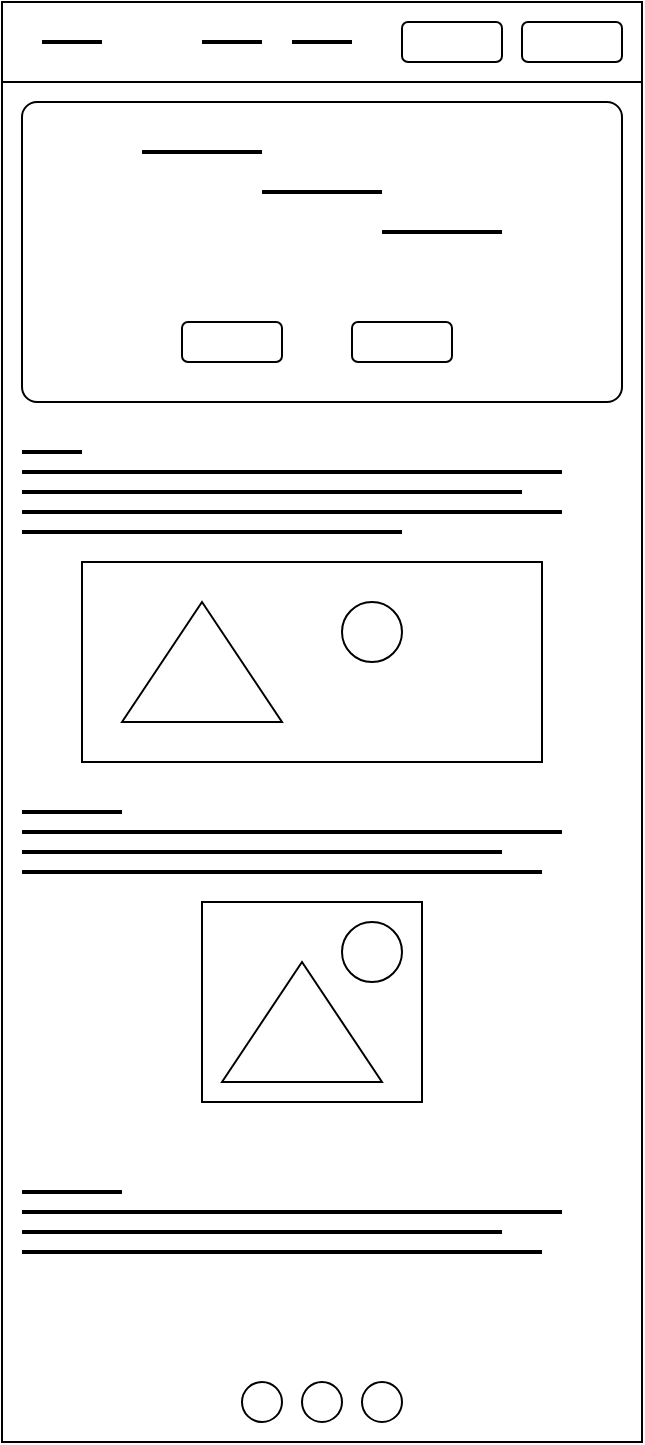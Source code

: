 <mxfile version="24.7.17">
  <diagram id="a3rCaW3_80exvVeCSIfu" name="Page-1">
    <mxGraphModel dx="1434" dy="884" grid="1" gridSize="10" guides="1" tooltips="1" connect="1" arrows="1" fold="1" page="1" pageScale="1" pageWidth="827" pageHeight="1169" math="0" shadow="0">
      <root>
        <mxCell id="0" />
        <mxCell id="1" parent="0" />
        <mxCell id="QLHebEcgMlDsRCI7KAz9-1" value="" style="rounded=0;whiteSpace=wrap;html=1;" vertex="1" parent="1">
          <mxGeometry x="40" y="40" width="320" height="720" as="geometry" />
        </mxCell>
        <mxCell id="QLHebEcgMlDsRCI7KAz9-2" value="" style="rounded=0;whiteSpace=wrap;html=1;" vertex="1" parent="1">
          <mxGeometry x="40" y="40" width="320" height="40" as="geometry" />
        </mxCell>
        <mxCell id="QLHebEcgMlDsRCI7KAz9-3" value="" style="rounded=1;whiteSpace=wrap;html=1;" vertex="1" parent="1">
          <mxGeometry x="240" y="50" width="50" height="20" as="geometry" />
        </mxCell>
        <mxCell id="QLHebEcgMlDsRCI7KAz9-4" value="" style="rounded=1;whiteSpace=wrap;html=1;" vertex="1" parent="1">
          <mxGeometry x="300" y="50" width="50" height="20" as="geometry" />
        </mxCell>
        <mxCell id="QLHebEcgMlDsRCI7KAz9-5" value="" style="line;strokeWidth=2;html=1;" vertex="1" parent="1">
          <mxGeometry x="60" y="55" width="30" height="10" as="geometry" />
        </mxCell>
        <mxCell id="QLHebEcgMlDsRCI7KAz9-6" value="" style="line;strokeWidth=2;html=1;" vertex="1" parent="1">
          <mxGeometry x="140" y="55" width="30" height="10" as="geometry" />
        </mxCell>
        <mxCell id="QLHebEcgMlDsRCI7KAz9-7" value="" style="line;strokeWidth=2;html=1;" vertex="1" parent="1">
          <mxGeometry x="185" y="55" width="30" height="10" as="geometry" />
        </mxCell>
        <mxCell id="QLHebEcgMlDsRCI7KAz9-9" value="" style="rounded=1;whiteSpace=wrap;html=1;glass=0;shadow=0;arcSize=5;imageWidth=24;imageHeight=24;" vertex="1" parent="1">
          <mxGeometry x="50" y="90" width="300" height="150" as="geometry" />
        </mxCell>
        <mxCell id="QLHebEcgMlDsRCI7KAz9-10" value="" style="line;strokeWidth=2;html=1;" vertex="1" parent="1">
          <mxGeometry x="50" y="260" width="30" height="10" as="geometry" />
        </mxCell>
        <mxCell id="QLHebEcgMlDsRCI7KAz9-11" value="" style="line;strokeWidth=2;html=1;" vertex="1" parent="1">
          <mxGeometry x="50" y="270" width="270" height="10" as="geometry" />
        </mxCell>
        <mxCell id="QLHebEcgMlDsRCI7KAz9-12" value="" style="line;strokeWidth=2;html=1;" vertex="1" parent="1">
          <mxGeometry x="50" y="280" width="250" height="10" as="geometry" />
        </mxCell>
        <mxCell id="QLHebEcgMlDsRCI7KAz9-13" value="" style="line;strokeWidth=2;html=1;" vertex="1" parent="1">
          <mxGeometry x="50" y="290" width="270" height="10" as="geometry" />
        </mxCell>
        <mxCell id="QLHebEcgMlDsRCI7KAz9-14" value="" style="line;strokeWidth=2;html=1;" vertex="1" parent="1">
          <mxGeometry x="50" y="300" width="190" height="10" as="geometry" />
        </mxCell>
        <mxCell id="QLHebEcgMlDsRCI7KAz9-15" value="" style="line;strokeWidth=2;html=1;" vertex="1" parent="1">
          <mxGeometry x="50" y="450" width="270" height="10" as="geometry" />
        </mxCell>
        <mxCell id="QLHebEcgMlDsRCI7KAz9-16" value="" style="rounded=0;whiteSpace=wrap;html=1;" vertex="1" parent="1">
          <mxGeometry x="80" y="320" width="230" height="100" as="geometry" />
        </mxCell>
        <mxCell id="QLHebEcgMlDsRCI7KAz9-17" value="" style="line;strokeWidth=2;html=1;" vertex="1" parent="1">
          <mxGeometry x="50" y="440" width="50" height="10" as="geometry" />
        </mxCell>
        <mxCell id="QLHebEcgMlDsRCI7KAz9-18" value="" style="line;strokeWidth=2;html=1;" vertex="1" parent="1">
          <mxGeometry x="50" y="460" width="240" height="10" as="geometry" />
        </mxCell>
        <mxCell id="QLHebEcgMlDsRCI7KAz9-19" value="" style="line;strokeWidth=2;html=1;" vertex="1" parent="1">
          <mxGeometry x="50" y="470" width="260" height="10" as="geometry" />
        </mxCell>
        <mxCell id="QLHebEcgMlDsRCI7KAz9-20" value="" style="rounded=0;whiteSpace=wrap;html=1;" vertex="1" parent="1">
          <mxGeometry x="140" y="490" width="110" height="100" as="geometry" />
        </mxCell>
        <mxCell id="QLHebEcgMlDsRCI7KAz9-21" value="" style="line;strokeWidth=2;html=1;" vertex="1" parent="1">
          <mxGeometry x="50" y="640" width="270" height="10" as="geometry" />
        </mxCell>
        <mxCell id="QLHebEcgMlDsRCI7KAz9-22" value="" style="line;strokeWidth=2;html=1;" vertex="1" parent="1">
          <mxGeometry x="50" y="630" width="50" height="10" as="geometry" />
        </mxCell>
        <mxCell id="QLHebEcgMlDsRCI7KAz9-23" value="" style="line;strokeWidth=2;html=1;" vertex="1" parent="1">
          <mxGeometry x="50" y="650" width="240" height="10" as="geometry" />
        </mxCell>
        <mxCell id="QLHebEcgMlDsRCI7KAz9-24" value="" style="line;strokeWidth=2;html=1;" vertex="1" parent="1">
          <mxGeometry x="50" y="660" width="260" height="10" as="geometry" />
        </mxCell>
        <mxCell id="QLHebEcgMlDsRCI7KAz9-25" value="" style="ellipse;whiteSpace=wrap;html=1;aspect=fixed;" vertex="1" parent="1">
          <mxGeometry x="160" y="730" width="20" height="20" as="geometry" />
        </mxCell>
        <mxCell id="QLHebEcgMlDsRCI7KAz9-26" value="" style="ellipse;whiteSpace=wrap;html=1;aspect=fixed;" vertex="1" parent="1">
          <mxGeometry x="190" y="730" width="20" height="20" as="geometry" />
        </mxCell>
        <mxCell id="QLHebEcgMlDsRCI7KAz9-27" value="" style="ellipse;whiteSpace=wrap;html=1;aspect=fixed;" vertex="1" parent="1">
          <mxGeometry x="220" y="730" width="20" height="20" as="geometry" />
        </mxCell>
        <mxCell id="QLHebEcgMlDsRCI7KAz9-28" value="" style="triangle;whiteSpace=wrap;html=1;rotation=-90;" vertex="1" parent="1">
          <mxGeometry x="110" y="330" width="60" height="80" as="geometry" />
        </mxCell>
        <mxCell id="QLHebEcgMlDsRCI7KAz9-29" value="" style="ellipse;whiteSpace=wrap;html=1;aspect=fixed;" vertex="1" parent="1">
          <mxGeometry x="210" y="340" width="30" height="30" as="geometry" />
        </mxCell>
        <mxCell id="QLHebEcgMlDsRCI7KAz9-30" value="" style="ellipse;whiteSpace=wrap;html=1;aspect=fixed;" vertex="1" parent="1">
          <mxGeometry x="210" y="500" width="30" height="30" as="geometry" />
        </mxCell>
        <mxCell id="QLHebEcgMlDsRCI7KAz9-31" value="" style="triangle;whiteSpace=wrap;html=1;rotation=-90;" vertex="1" parent="1">
          <mxGeometry x="160" y="510" width="60" height="80" as="geometry" />
        </mxCell>
        <mxCell id="QLHebEcgMlDsRCI7KAz9-32" value="" style="rounded=1;whiteSpace=wrap;html=1;" vertex="1" parent="1">
          <mxGeometry x="130" y="200" width="50" height="20" as="geometry" />
        </mxCell>
        <mxCell id="QLHebEcgMlDsRCI7KAz9-33" value="" style="rounded=1;whiteSpace=wrap;html=1;" vertex="1" parent="1">
          <mxGeometry x="215" y="200" width="50" height="20" as="geometry" />
        </mxCell>
        <mxCell id="QLHebEcgMlDsRCI7KAz9-34" value="" style="line;strokeWidth=2;html=1;" vertex="1" parent="1">
          <mxGeometry x="110" y="110" width="60" height="10" as="geometry" />
        </mxCell>
        <mxCell id="QLHebEcgMlDsRCI7KAz9-35" value="" style="line;strokeWidth=2;html=1;" vertex="1" parent="1">
          <mxGeometry x="170" y="130" width="60" height="10" as="geometry" />
        </mxCell>
        <mxCell id="QLHebEcgMlDsRCI7KAz9-36" value="" style="line;strokeWidth=2;html=1;" vertex="1" parent="1">
          <mxGeometry x="230" y="150" width="60" height="10" as="geometry" />
        </mxCell>
      </root>
    </mxGraphModel>
  </diagram>
</mxfile>
